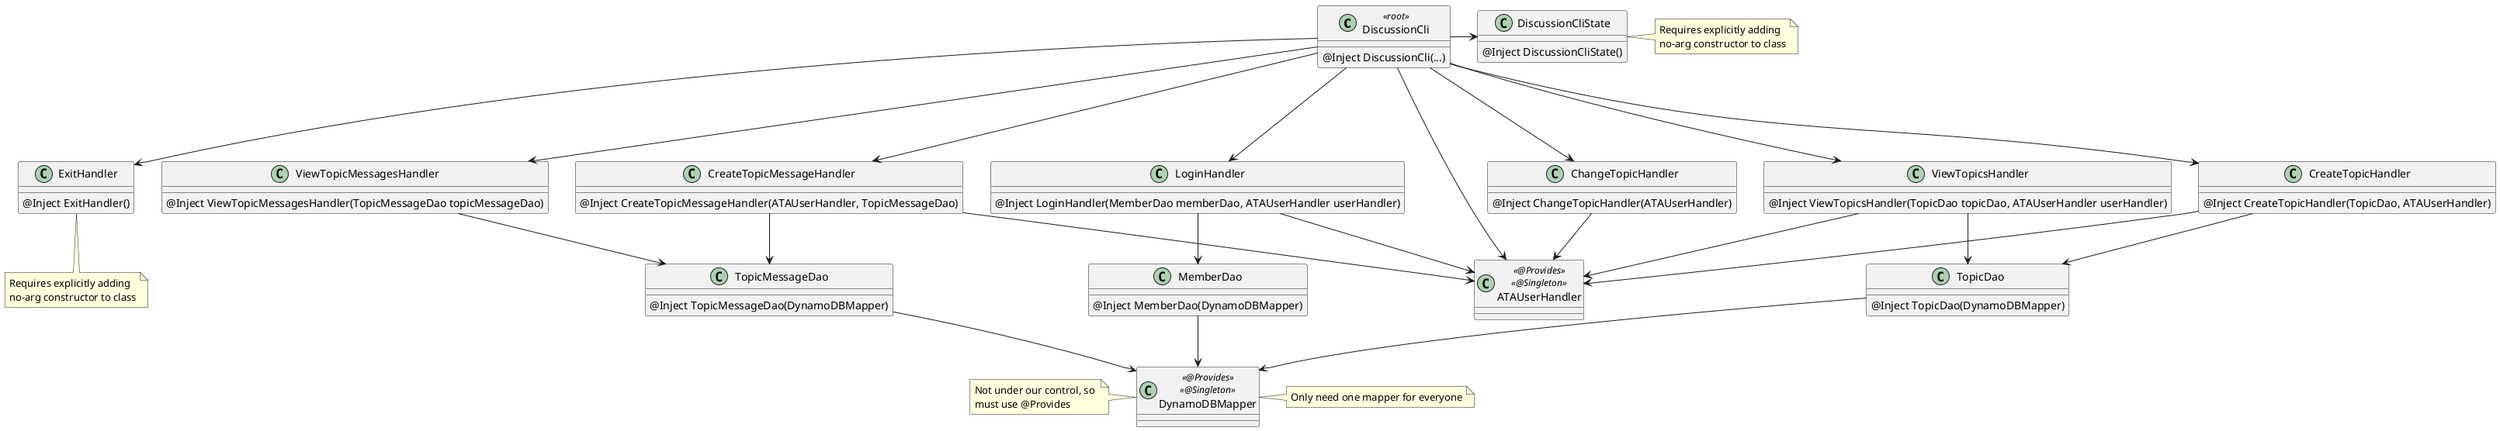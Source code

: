 @startuml
class DiscussionCli <<root>> {
    ' so many args, omitted for sanity
    @Inject DiscussionCli(...)
}

DiscussionCli ---> ExitHandler
DiscussionCli ----> ATAUserHandler
DiscussionCli ---> LoginHandler
DiscussionCli ---> ViewTopicsHandler
DiscussionCli ---> CreateTopicHandler
DiscussionCli ---> ViewTopicMessagesHandler
DiscussionCli ---> ChangeTopicHandler
DiscussionCli ---> CreateTopicMessageHandler
DiscussionCli -> DiscussionCliState

' ExitHandler (has default constructor, needs explicit no-arg constructor
' to be added)
class ExitHandler {
    @Inject ExitHandler()
}
note bottom: Requires explicitly adding\nno-arg constructor to class

' ChangeTopicHandler
class ChangeTopicHandler {
    @Inject ChangeTopicHandler(ATAUserHandler)
}
ChangeTopicHandler --> ATAUserHandler

' CreateTopicHandler
class CreateTopicHandler {
    @Inject CreateTopicHandler(TopicDao, ATAUserHandler)
}
CreateTopicHandler --> TopicDao
CreateTopicHandler --> ATAUserHandler

' CreateTopicMessageHandler
class CreateTopicMessageHandler {
    @Inject CreateTopicMessageHandler(ATAUserHandler, TopicMessageDao)
}
CreateTopicMessageHandler --> ATAUserHandler
CreateTopicMessageHandler --> TopicMessageDao

' LoginHandler
class LoginHandler {
    @Inject LoginHandler(MemberDao memberDao, ATAUserHandler userHandler)
}
LoginHandler --> MemberDao
LoginHandler --> ATAUserHandler

' ViewTopicMessagesHandler
class ViewTopicMessagesHandler {
    @Inject ViewTopicMessagesHandler(TopicMessageDao topicMessageDao)
}
ViewTopicMessagesHandler --> TopicMessageDao

' ViewTopicsHandler
class ViewTopicsHandler {
    @Inject ViewTopicsHandler(TopicDao topicDao, ATAUserHandler userHandler)
}
ViewTopicsHandler --> TopicDao
ViewTopicsHandler --> ATAUserHandler

' MemberDao
class MemberDao {
    @Inject MemberDao(DynamoDBMapper)
}
MemberDao --> DynamoDBMapper

' TopicDao
class TopicDao {
    @Inject TopicDao(DynamoDBMapper)
}
TopicDao --> DynamoDBMapper

' TopicMessageDao
class TopicMessageDao {
    @Inject TopicMessageDao(DynamoDBMapper)
}
TopicMessageDao --> DynamoDBMapper

' DiscussionCliState (has default construtor, needs explicit no-arg
' constructor
class DiscussionCliState {
    @Inject DiscussionCliState()
}
note right: Requires explicitly adding\nno-arg constructor to class

' DynamoDBMapper : not a class under our control
class DynamoDBMapper <<@Provides>> <<@Singleton>>
note left: Not under our control, so \nmust use @Provides
note right of DynamoDBMapper: Only need one mapper for everyone

' ATAUserHandler : not a class under our control
class ATAUserHandler <<@Provides>> <<@Singleton>>
@enduml